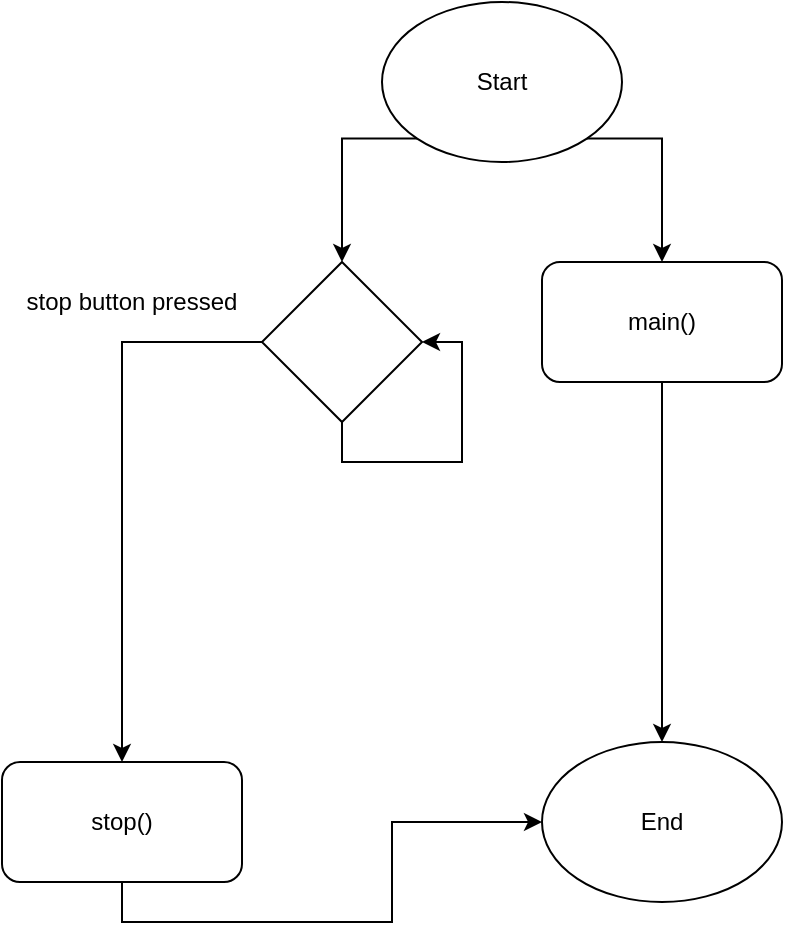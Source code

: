 <mxfile version="12.0.0" type="device" pages="1"><diagram id="buUIl9BPS0h9aQrbjUVp" name="Page-1"><mxGraphModel dx="928" dy="568" grid="1" gridSize="10" guides="1" tooltips="1" connect="1" arrows="1" fold="1" page="1" pageScale="1" pageWidth="850" pageHeight="1100" math="0" shadow="0"><root><mxCell id="0"/><mxCell id="1" parent="0"/><mxCell id="z8dAj1Irn_5CJ6U-yRVA-13" style="edgeStyle=orthogonalEdgeStyle;rounded=0;orthogonalLoop=1;jettySize=auto;html=1;exitX=1;exitY=1;exitDx=0;exitDy=0;entryX=0.5;entryY=0;entryDx=0;entryDy=0;" edge="1" parent="1" source="z8dAj1Irn_5CJ6U-yRVA-1" target="z8dAj1Irn_5CJ6U-yRVA-2"><mxGeometry relative="1" as="geometry"><Array as="points"><mxPoint x="480" y="98"/></Array></mxGeometry></mxCell><mxCell id="z8dAj1Irn_5CJ6U-yRVA-15" style="edgeStyle=orthogonalEdgeStyle;rounded=0;orthogonalLoop=1;jettySize=auto;html=1;exitX=0;exitY=1;exitDx=0;exitDy=0;entryX=0.5;entryY=0;entryDx=0;entryDy=0;" edge="1" parent="1" source="z8dAj1Irn_5CJ6U-yRVA-1"><mxGeometry relative="1" as="geometry"><mxPoint x="320" y="160" as="targetPoint"/><Array as="points"><mxPoint x="320" y="98"/></Array></mxGeometry></mxCell><mxCell id="z8dAj1Irn_5CJ6U-yRVA-1" value="Start" style="ellipse;whiteSpace=wrap;html=1;" vertex="1" parent="1"><mxGeometry x="340" y="30" width="120" height="80" as="geometry"/></mxCell><mxCell id="z8dAj1Irn_5CJ6U-yRVA-8" style="edgeStyle=orthogonalEdgeStyle;rounded=0;orthogonalLoop=1;jettySize=auto;html=1;exitX=0.5;exitY=1;exitDx=0;exitDy=0;entryX=0.5;entryY=0;entryDx=0;entryDy=0;" edge="1" parent="1" source="z8dAj1Irn_5CJ6U-yRVA-2" target="z8dAj1Irn_5CJ6U-yRVA-10"><mxGeometry relative="1" as="geometry"><mxPoint x="425" y="410" as="targetPoint"/></mxGeometry></mxCell><mxCell id="z8dAj1Irn_5CJ6U-yRVA-2" value="main()" style="rounded=1;whiteSpace=wrap;html=1;" vertex="1" parent="1"><mxGeometry x="420" y="160" width="120" height="60" as="geometry"/></mxCell><mxCell id="z8dAj1Irn_5CJ6U-yRVA-9" style="edgeStyle=orthogonalEdgeStyle;rounded=0;orthogonalLoop=1;jettySize=auto;html=1;exitX=0.5;exitY=1;exitDx=0;exitDy=0;entryX=0;entryY=0.5;entryDx=0;entryDy=0;" edge="1" parent="1" source="z8dAj1Irn_5CJ6U-yRVA-4" target="z8dAj1Irn_5CJ6U-yRVA-10"><mxGeometry relative="1" as="geometry"><mxPoint x="365" y="440" as="targetPoint"/></mxGeometry></mxCell><mxCell id="z8dAj1Irn_5CJ6U-yRVA-4" value="stop()" style="rounded=1;whiteSpace=wrap;html=1;" vertex="1" parent="1"><mxGeometry x="150" y="410" width="120" height="60" as="geometry"/></mxCell><mxCell id="z8dAj1Irn_5CJ6U-yRVA-6" value="stop button pressed" style="text;html=1;strokeColor=none;fillColor=none;align=center;verticalAlign=middle;whiteSpace=wrap;rounded=0;" vertex="1" parent="1"><mxGeometry x="160" y="170" width="110" height="20" as="geometry"/></mxCell><mxCell id="z8dAj1Irn_5CJ6U-yRVA-10" value="End" style="ellipse;whiteSpace=wrap;html=1;" vertex="1" parent="1"><mxGeometry x="420" y="400" width="120" height="80" as="geometry"/></mxCell><mxCell id="z8dAj1Irn_5CJ6U-yRVA-19" style="edgeStyle=orthogonalEdgeStyle;rounded=0;orthogonalLoop=1;jettySize=auto;html=1;exitX=0;exitY=0.5;exitDx=0;exitDy=0;entryX=0.5;entryY=0;entryDx=0;entryDy=0;" edge="1" parent="1" source="z8dAj1Irn_5CJ6U-yRVA-16" target="z8dAj1Irn_5CJ6U-yRVA-4"><mxGeometry relative="1" as="geometry"/></mxCell><mxCell id="z8dAj1Irn_5CJ6U-yRVA-16" value="" style="rhombus;whiteSpace=wrap;html=1;" vertex="1" parent="1"><mxGeometry x="280" y="160" width="80" height="80" as="geometry"/></mxCell><mxCell id="z8dAj1Irn_5CJ6U-yRVA-17" style="edgeStyle=orthogonalEdgeStyle;rounded=0;orthogonalLoop=1;jettySize=auto;html=1;exitX=0.5;exitY=1;exitDx=0;exitDy=0;entryX=1;entryY=0.5;entryDx=0;entryDy=0;" edge="1" parent="1" source="z8dAj1Irn_5CJ6U-yRVA-16" target="z8dAj1Irn_5CJ6U-yRVA-16"><mxGeometry relative="1" as="geometry"/></mxCell></root></mxGraphModel></diagram></mxfile>